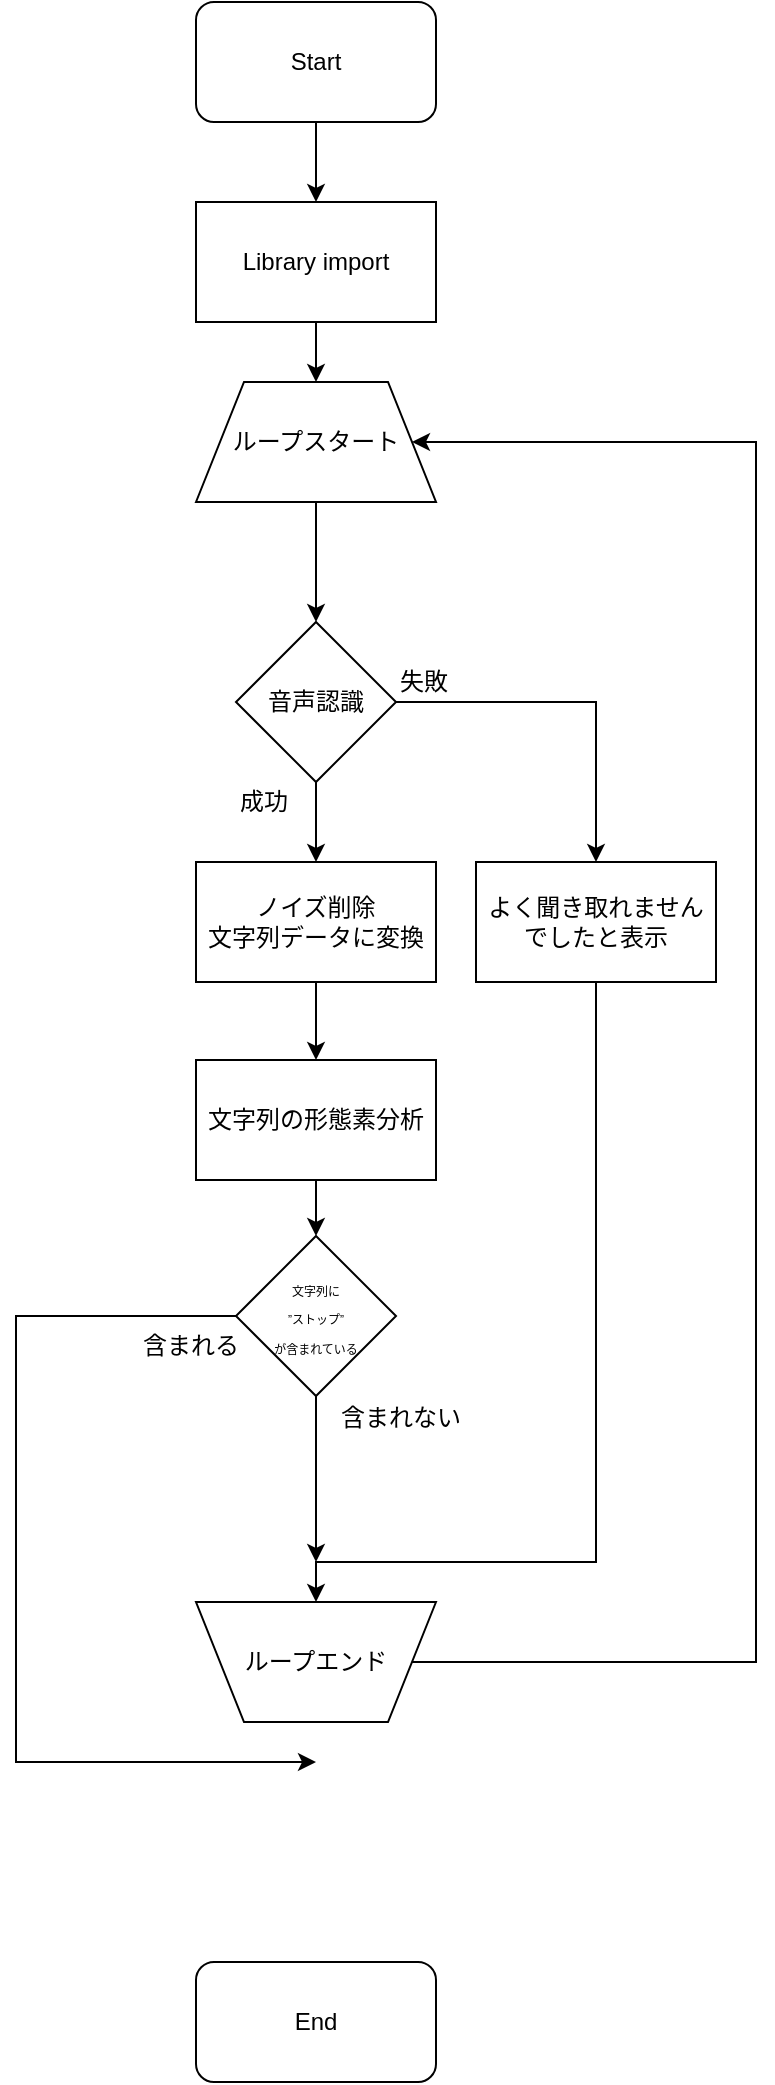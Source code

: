 <mxfile version="13.1.3">
    <diagram id="QbpugXXi04N0f4vuCbU1" name="Page-1">
        <mxGraphModel dx="976" dy="595" grid="1" gridSize="11" guides="1" tooltips="1" connect="1" arrows="1" fold="1" page="1" pageScale="1" pageWidth="827" pageHeight="1169" math="0" shadow="0">
            <root>
                <mxCell id="0"/>
                <mxCell id="1" parent="0"/>
                <mxCell id="26" value="" style="edgeStyle=orthogonalEdgeStyle;rounded=0;orthogonalLoop=1;jettySize=auto;html=1;" parent="1" source="14" target="24" edge="1">
                    <mxGeometry relative="1" as="geometry"/>
                </mxCell>
                <mxCell id="34" style="edgeStyle=orthogonalEdgeStyle;rounded=0;orthogonalLoop=1;jettySize=auto;html=1;entryX=0.5;entryY=0;entryDx=0;entryDy=0;" parent="1" source="14" target="23" edge="1">
                    <mxGeometry relative="1" as="geometry"/>
                </mxCell>
                <mxCell id="14" value="音声認識" style="rhombus;whiteSpace=wrap;html=1;" parent="1" vertex="1">
                    <mxGeometry x="320" y="320" width="80" height="80" as="geometry"/>
                </mxCell>
                <mxCell id="21" value="" style="edgeStyle=orthogonalEdgeStyle;rounded=0;orthogonalLoop=1;jettySize=auto;html=1;" parent="1" source="15" target="16" edge="1">
                    <mxGeometry relative="1" as="geometry"/>
                </mxCell>
                <mxCell id="15" value="Start" style="rounded=1;whiteSpace=wrap;html=1;" parent="1" vertex="1">
                    <mxGeometry x="300" y="10" width="120" height="60" as="geometry"/>
                </mxCell>
                <mxCell id="38" value="" style="edgeStyle=orthogonalEdgeStyle;rounded=0;orthogonalLoop=1;jettySize=auto;html=1;" parent="1" source="16" target="37" edge="1">
                    <mxGeometry relative="1" as="geometry"/>
                </mxCell>
                <mxCell id="16" value="Library import" style="rounded=0;whiteSpace=wrap;html=1;" parent="1" vertex="1">
                    <mxGeometry x="300" y="110" width="120" height="60" as="geometry"/>
                </mxCell>
                <mxCell id="48" style="edgeStyle=orthogonalEdgeStyle;rounded=0;orthogonalLoop=1;jettySize=auto;html=1;" edge="1" parent="1" source="23" target="40">
                    <mxGeometry relative="1" as="geometry">
                        <Array as="points">
                            <mxPoint x="500" y="790"/>
                            <mxPoint x="360" y="790"/>
                        </Array>
                    </mxGeometry>
                </mxCell>
                <mxCell id="23" value="よく聞き取れませんでしたと表示" style="rounded=0;whiteSpace=wrap;html=1;" parent="1" vertex="1">
                    <mxGeometry x="440" y="440" width="120" height="60" as="geometry"/>
                </mxCell>
                <mxCell id="65" style="edgeStyle=orthogonalEdgeStyle;rounded=0;orthogonalLoop=1;jettySize=auto;html=1;entryX=0.5;entryY=0;entryDx=0;entryDy=0;" edge="1" parent="1" source="24" target="44">
                    <mxGeometry relative="1" as="geometry">
                        <mxPoint x="360" y="517" as="targetPoint"/>
                    </mxGeometry>
                </mxCell>
                <mxCell id="24" value="ノイズ削除&lt;br&gt;文字列データに変換" style="rounded=0;whiteSpace=wrap;html=1;" parent="1" vertex="1">
                    <mxGeometry x="300" y="440" width="120" height="60" as="geometry"/>
                </mxCell>
                <mxCell id="35" value="成功" style="text;html=1;resizable=0;points=[];autosize=1;align=left;verticalAlign=top;spacingTop=-4;" parent="1" vertex="1">
                    <mxGeometry x="320" y="400" width="40" height="10" as="geometry"/>
                </mxCell>
                <mxCell id="36" value="失敗" style="text;html=1;resizable=0;points=[];autosize=1;align=left;verticalAlign=top;spacingTop=-4;" parent="1" vertex="1">
                    <mxGeometry x="400" y="340" width="40" height="10" as="geometry"/>
                </mxCell>
                <mxCell id="39" value="" style="edgeStyle=orthogonalEdgeStyle;rounded=0;orthogonalLoop=1;jettySize=auto;html=1;" parent="1" source="37" target="14" edge="1">
                    <mxGeometry relative="1" as="geometry"/>
                </mxCell>
                <mxCell id="37" value="ループスタート" style="shape=trapezoid;perimeter=trapezoidPerimeter;whiteSpace=wrap;html=1;" parent="1" vertex="1">
                    <mxGeometry x="300" y="200" width="120" height="60" as="geometry"/>
                </mxCell>
                <mxCell id="50" value="" style="edgeStyle=orthogonalEdgeStyle;rounded=0;orthogonalLoop=1;jettySize=auto;html=1;entryX=1;entryY=0.5;entryDx=0;entryDy=0;" edge="1" parent="1" source="40" target="37">
                    <mxGeometry relative="1" as="geometry">
                        <mxPoint x="467" y="234" as="targetPoint"/>
                        <Array as="points">
                            <mxPoint x="580" y="840"/>
                            <mxPoint x="580" y="230"/>
                        </Array>
                    </mxGeometry>
                </mxCell>
                <mxCell id="40" value="ループエンド" style="shape=trapezoid;perimeter=trapezoidPerimeter;whiteSpace=wrap;html=1;direction=west;" parent="1" vertex="1">
                    <mxGeometry x="300" y="810" width="120" height="60" as="geometry"/>
                </mxCell>
                <mxCell id="41" value="End" style="rounded=1;whiteSpace=wrap;html=1;" vertex="1" parent="1">
                    <mxGeometry x="300" y="990" width="120" height="60" as="geometry"/>
                </mxCell>
                <mxCell id="66" style="edgeStyle=orthogonalEdgeStyle;rounded=0;orthogonalLoop=1;jettySize=auto;html=1;entryX=0.5;entryY=0;entryDx=0;entryDy=0;" edge="1" parent="1" source="44" target="55">
                    <mxGeometry relative="1" as="geometry"/>
                </mxCell>
                <mxCell id="44" value="文字列の形態素分析" style="rounded=0;whiteSpace=wrap;html=1;" vertex="1" parent="1">
                    <mxGeometry x="300" y="539" width="120" height="60" as="geometry"/>
                </mxCell>
                <mxCell id="57" value="" style="edgeStyle=orthogonalEdgeStyle;rounded=0;orthogonalLoop=1;jettySize=auto;html=1;" edge="1" parent="1" source="55">
                    <mxGeometry relative="1" as="geometry">
                        <mxPoint x="360" y="890" as="targetPoint"/>
                        <Array as="points">
                            <mxPoint x="210" y="667"/>
                            <mxPoint x="210" y="890"/>
                        </Array>
                    </mxGeometry>
                </mxCell>
                <mxCell id="61" value="" style="edgeStyle=orthogonalEdgeStyle;rounded=0;orthogonalLoop=1;jettySize=auto;html=1;" edge="1" parent="1" source="55">
                    <mxGeometry relative="1" as="geometry">
                        <mxPoint x="360" y="790" as="targetPoint"/>
                        <Array as="points">
                            <mxPoint x="360" y="770"/>
                            <mxPoint x="360" y="770"/>
                        </Array>
                    </mxGeometry>
                </mxCell>
                <mxCell id="58" value="含まれる" style="text;html=1;align=center;verticalAlign=middle;resizable=0;points=[];autosize=1;" vertex="1" parent="1">
                    <mxGeometry x="264" y="671" width="66" height="22" as="geometry"/>
                </mxCell>
                <mxCell id="59" value="含まれない" style="text;html=1;align=center;verticalAlign=middle;resizable=0;points=[];autosize=1;" vertex="1" parent="1">
                    <mxGeometry x="363" y="707" width="77" height="22" as="geometry"/>
                </mxCell>
                <mxCell id="55" value="&lt;font style=&quot;font-size: 6px&quot;&gt;文字列に&lt;br style=&quot;font-size: 6px&quot;&gt;”ストップ”&lt;br style=&quot;font-size: 6px&quot;&gt;が含まれている&lt;/font&gt;" style="rhombus;whiteSpace=wrap;html=1;" vertex="1" parent="1">
                    <mxGeometry x="320" y="627" width="80" height="80" as="geometry"/>
                </mxCell>
            </root>
        </mxGraphModel>
    </diagram>
</mxfile>